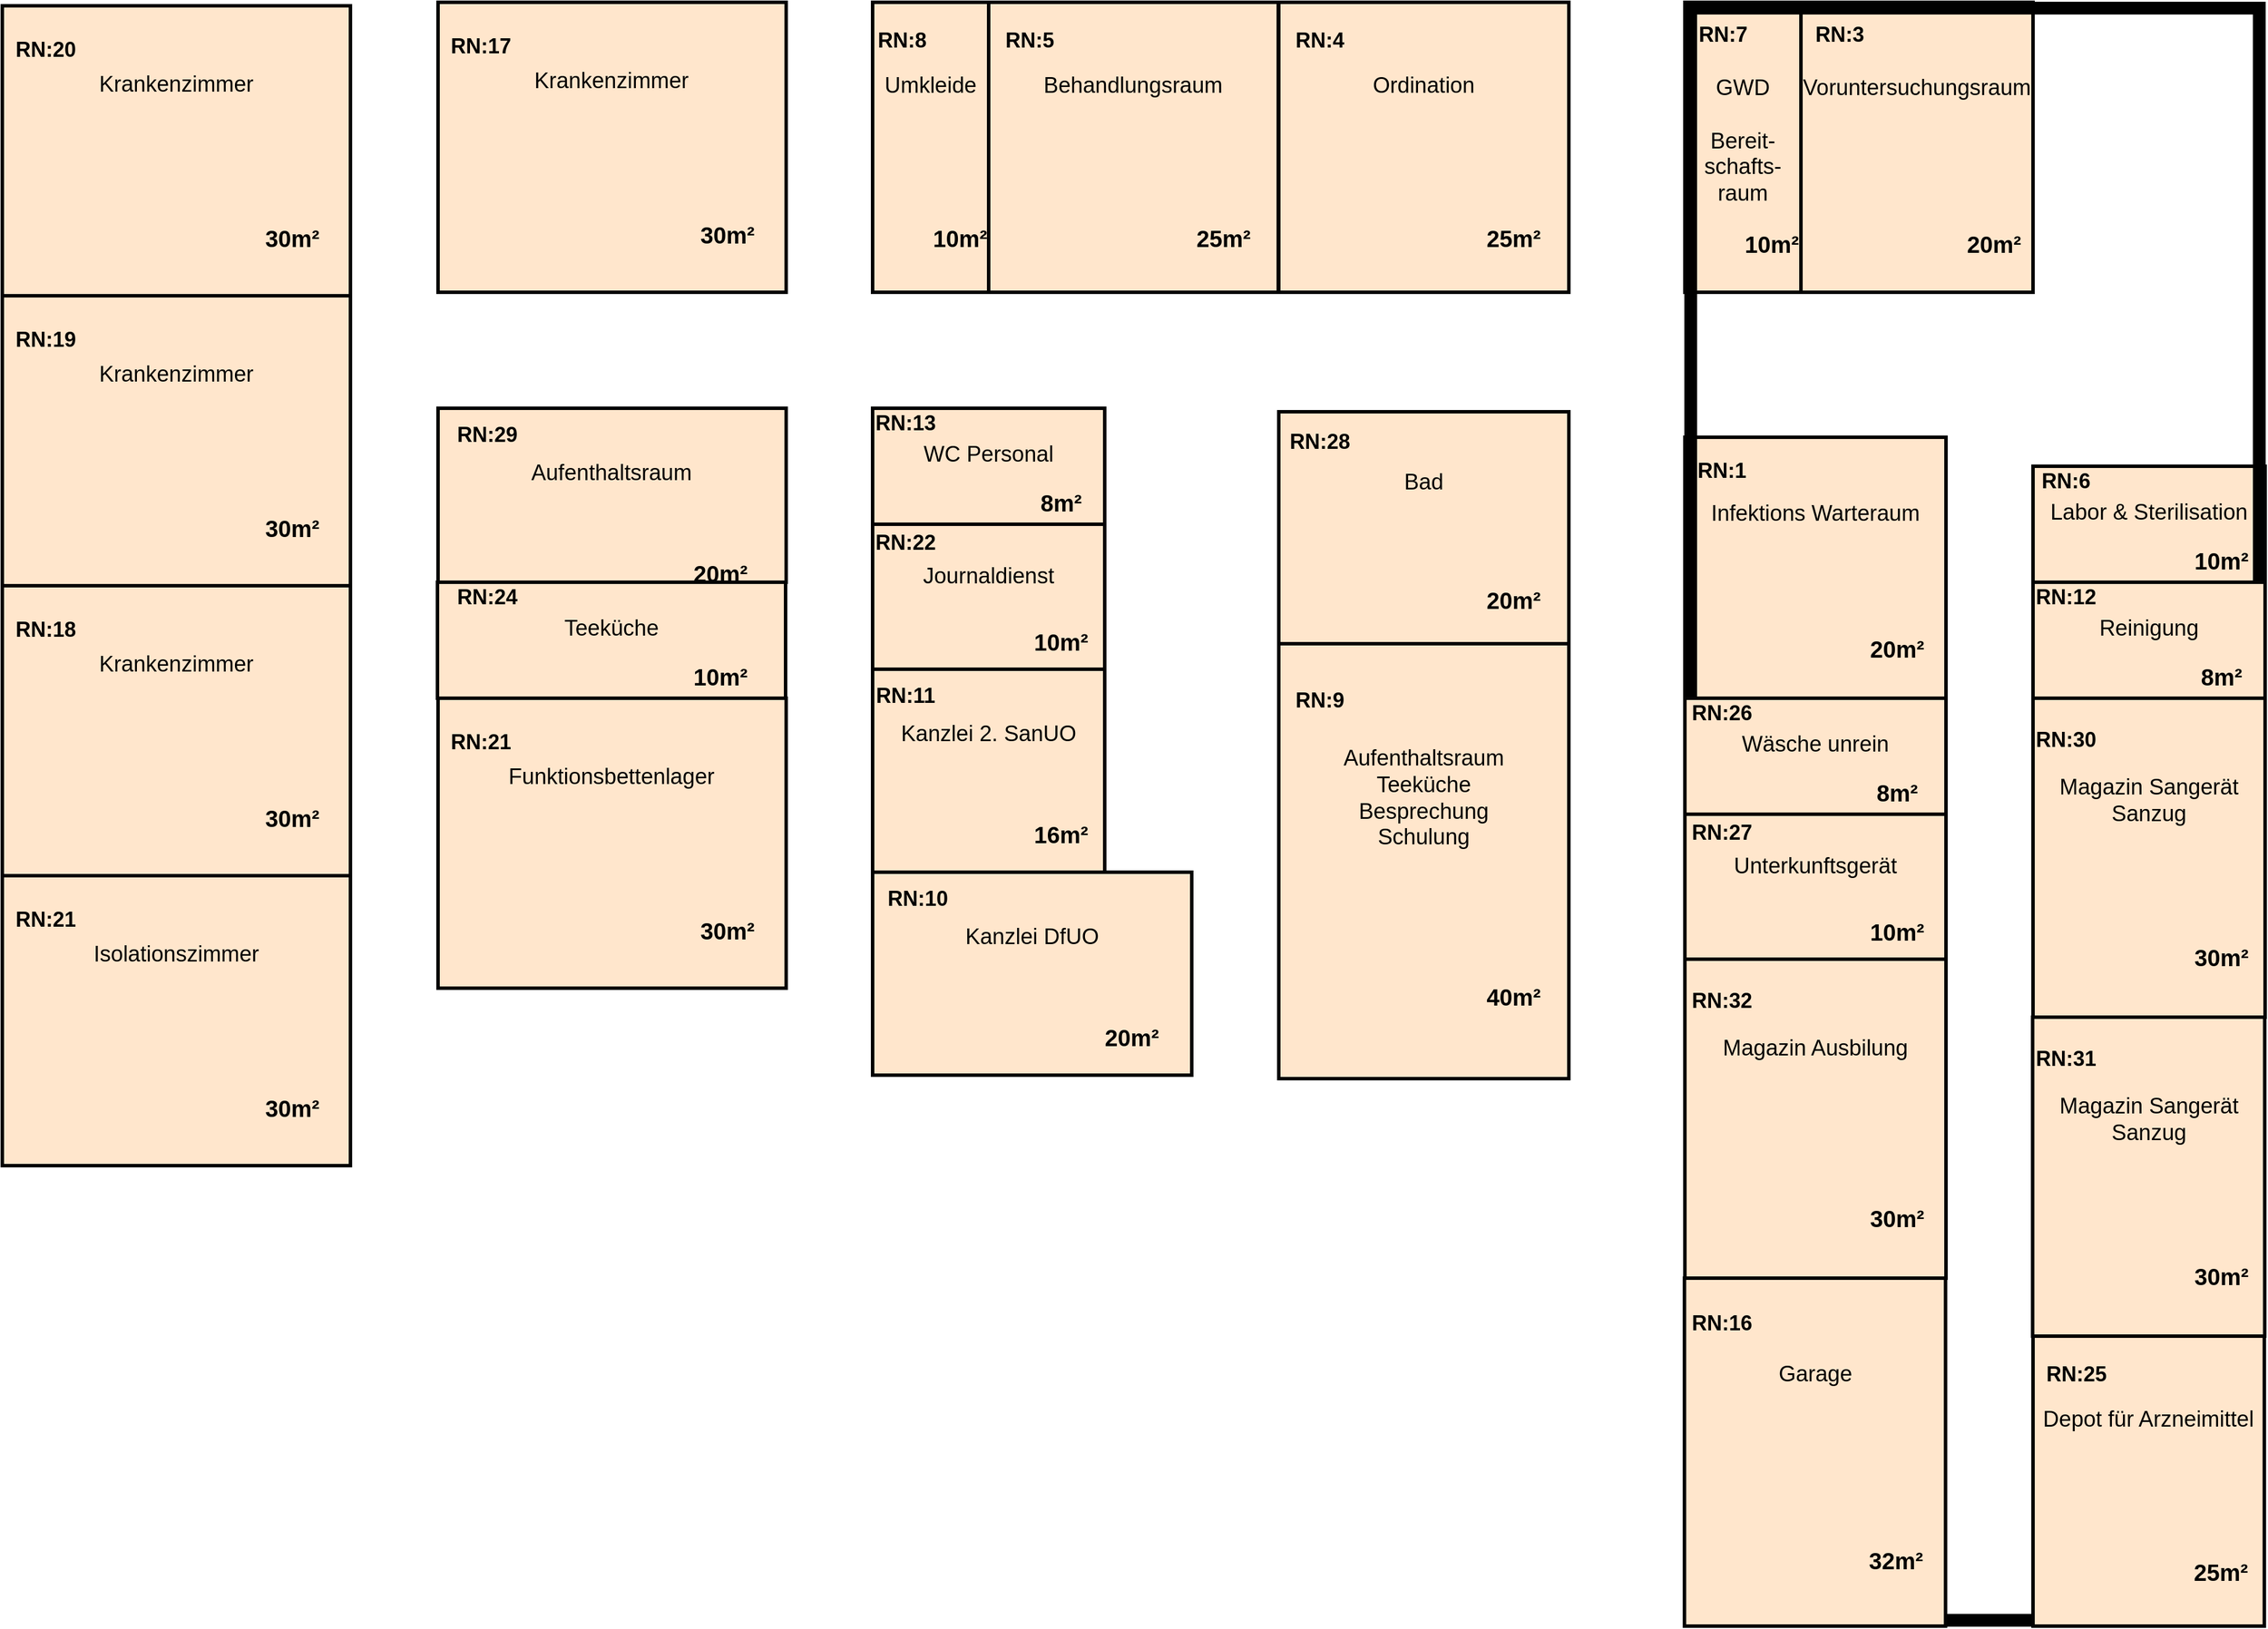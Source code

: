 <mxfile version="20.5.3" type="github">
  <diagram name="Page-1" id="38b20595-45e3-9b7f-d5ca-b57f44c5b66d">
    <mxGraphModel dx="5834" dy="2564" grid="1" gridSize="25" guides="1" tooltips="1" connect="1" arrows="1" fold="1" page="1" pageScale="1" pageWidth="1654" pageHeight="1169" math="0" shadow="0">
      <root>
        <mxCell id="0" />
        <mxCell id="1" parent="0" />
        <mxCell id="u3zWE18VJpoSn7ixeQs8-63" value="" style="group" parent="1" vertex="1" connectable="0">
          <mxGeometry x="-500" y="-100" width="200" height="250" as="geometry" />
        </mxCell>
        <mxCell id="u3zWE18VJpoSn7ixeQs8-50" value="" style="rounded=0;whiteSpace=wrap;html=1;fillStyle=auto;strokeWidth=3;fillColor=#ffe6cc;strokeColor=#030303;container=0;" parent="u3zWE18VJpoSn7ixeQs8-63" vertex="1">
          <mxGeometry width="200" height="250" as="geometry" />
        </mxCell>
        <mxCell id="u3zWE18VJpoSn7ixeQs8-51" value="&lt;div style=&quot;font-size: 19px;&quot;&gt;Voruntersuchungsraum&lt;/div&gt;&lt;div style=&quot;font-size: 19px;&quot;&gt;&lt;br&gt;&lt;/div&gt;" style="text;html=1;strokeColor=none;fillColor=none;align=center;verticalAlign=top;whiteSpace=wrap;rounded=0;fillStyle=auto;strokeWidth=3;fontSize=19;container=0;" parent="u3zWE18VJpoSn7ixeQs8-63" vertex="1">
          <mxGeometry y="55.556" width="200" height="138.889" as="geometry" />
        </mxCell>
        <mxCell id="u3zWE18VJpoSn7ixeQs8-52" value="RN:3" style="text;html=1;strokeColor=none;fillColor=none;align=center;verticalAlign=middle;whiteSpace=wrap;rounded=0;fillStyle=auto;strokeWidth=3;fontSize=18;fontStyle=1;container=0;" parent="u3zWE18VJpoSn7ixeQs8-63" vertex="1">
          <mxGeometry width="66.667" height="55.556" as="geometry" />
        </mxCell>
        <mxCell id="u3zWE18VJpoSn7ixeQs8-54" value="20m²" style="text;html=1;strokeColor=none;fillColor=none;align=center;verticalAlign=middle;whiteSpace=wrap;rounded=0;fillStyle=auto;strokeWidth=3;fontSize=20;fontStyle=1;container=0;" parent="u3zWE18VJpoSn7ixeQs8-63" vertex="1">
          <mxGeometry x="133.333" y="166.667" width="66.667" height="83.333" as="geometry" />
        </mxCell>
        <mxCell id="m7lqvvpAXxHi6y3gCFo6-1" value="" style="group" parent="1" vertex="1" connectable="0">
          <mxGeometry x="-600" y="-100" width="100" height="250" as="geometry" />
        </mxCell>
        <mxCell id="m7lqvvpAXxHi6y3gCFo6-2" value="" style="rounded=0;whiteSpace=wrap;html=1;fillStyle=auto;strokeWidth=3;fillColor=#ffe6cc;strokeColor=#030303;container=0;" parent="m7lqvvpAXxHi6y3gCFo6-1" vertex="1">
          <mxGeometry width="100" height="250" as="geometry" />
        </mxCell>
        <mxCell id="m7lqvvpAXxHi6y3gCFo6-3" value="&lt;div&gt;GWD&lt;/div&gt;&lt;div&gt;&lt;br&gt;&lt;/div&gt;&lt;div&gt;Bereit-&lt;/div&gt;&lt;div&gt;schafts-&lt;/div&gt;&lt;div&gt;raum&lt;br&gt;&lt;/div&gt;" style="text;html=1;strokeColor=none;fillColor=none;align=center;verticalAlign=top;whiteSpace=wrap;rounded=0;fillStyle=auto;strokeWidth=3;fontSize=19;container=0;" parent="m7lqvvpAXxHi6y3gCFo6-1" vertex="1">
          <mxGeometry y="55.556" width="100" height="138.889" as="geometry" />
        </mxCell>
        <mxCell id="m7lqvvpAXxHi6y3gCFo6-4" value="RN:7" style="text;html=1;strokeColor=none;fillColor=none;align=center;verticalAlign=middle;whiteSpace=wrap;rounded=0;fillStyle=auto;strokeWidth=3;fontSize=18;fontStyle=1;container=0;" parent="m7lqvvpAXxHi6y3gCFo6-1" vertex="1">
          <mxGeometry x="8" width="50" height="55.556" as="geometry" />
        </mxCell>
        <mxCell id="m7lqvvpAXxHi6y3gCFo6-5" value="10m²" style="text;html=1;strokeColor=none;fillColor=none;align=center;verticalAlign=middle;whiteSpace=wrap;rounded=0;fillStyle=auto;strokeWidth=3;fontSize=20;fontStyle=1;container=0;" parent="m7lqvvpAXxHi6y3gCFo6-1" vertex="1">
          <mxGeometry x="50" y="166.667" width="50" height="83.333" as="geometry" />
        </mxCell>
        <mxCell id="m7lqvvpAXxHi6y3gCFo6-6" value="" style="group" parent="1" vertex="1" connectable="0">
          <mxGeometry x="-600" y="275" width="225" height="225" as="geometry" />
        </mxCell>
        <mxCell id="m7lqvvpAXxHi6y3gCFo6-7" value="" style="rounded=0;whiteSpace=wrap;html=1;fillStyle=auto;strokeWidth=3;fillColor=#ffe6cc;strokeColor=#030303;container=0;" parent="m7lqvvpAXxHi6y3gCFo6-6" vertex="1">
          <mxGeometry width="225" height="225" as="geometry" />
        </mxCell>
        <mxCell id="m7lqvvpAXxHi6y3gCFo6-8" value="Infektions Warteraum" style="text;html=1;strokeColor=none;fillColor=none;align=center;verticalAlign=top;whiteSpace=wrap;rounded=0;fillStyle=auto;strokeWidth=3;fontSize=19;container=0;" parent="m7lqvvpAXxHi6y3gCFo6-6" vertex="1">
          <mxGeometry y="48.443" width="224.63" height="123.75" as="geometry" />
        </mxCell>
        <mxCell id="m7lqvvpAXxHi6y3gCFo6-9" value="RN:1" style="text;html=1;strokeColor=none;fillColor=none;align=center;verticalAlign=middle;whiteSpace=wrap;rounded=0;fillStyle=auto;strokeWidth=3;fontSize=18;fontStyle=1;container=0;" parent="m7lqvvpAXxHi6y3gCFo6-6" vertex="1">
          <mxGeometry width="64.125" height="58.5" as="geometry" />
        </mxCell>
        <mxCell id="m7lqvvpAXxHi6y3gCFo6-10" value="20m²" style="text;html=1;strokeColor=none;fillColor=none;align=center;verticalAlign=middle;whiteSpace=wrap;rounded=0;fillStyle=auto;strokeWidth=3;fontSize=20;fontStyle=1;container=0;" parent="m7lqvvpAXxHi6y3gCFo6-6" vertex="1">
          <mxGeometry x="140.625" y="139.5" width="84.004" height="85.5" as="geometry" />
        </mxCell>
        <mxCell id="m7lqvvpAXxHi6y3gCFo6-11" value="" style="group" parent="1" vertex="1" connectable="0">
          <mxGeometry x="-300" y="300" width="200" height="100" as="geometry" />
        </mxCell>
        <mxCell id="m7lqvvpAXxHi6y3gCFo6-12" value="" style="rounded=0;whiteSpace=wrap;html=1;fillStyle=auto;strokeWidth=3;fillColor=#ffe6cc;strokeColor=#030303;container=0;" parent="m7lqvvpAXxHi6y3gCFo6-11" vertex="1">
          <mxGeometry width="200" height="100" as="geometry" />
        </mxCell>
        <mxCell id="m7lqvvpAXxHi6y3gCFo6-13" value="Labor &amp;amp; Sterilisation" style="text;html=1;strokeColor=none;fillColor=none;align=center;verticalAlign=top;whiteSpace=wrap;rounded=0;fillStyle=auto;strokeWidth=3;fontSize=19;container=0;" parent="m7lqvvpAXxHi6y3gCFo6-11" vertex="1">
          <mxGeometry y="21.53" width="199.671" height="55" as="geometry" />
        </mxCell>
        <mxCell id="m7lqvvpAXxHi6y3gCFo6-14" value="RN:6" style="text;html=1;strokeColor=none;fillColor=none;align=center;verticalAlign=middle;whiteSpace=wrap;rounded=0;fillStyle=auto;strokeWidth=3;fontSize=18;fontStyle=1;container=0;" parent="m7lqvvpAXxHi6y3gCFo6-11" vertex="1">
          <mxGeometry width="57.0" height="26" as="geometry" />
        </mxCell>
        <mxCell id="m7lqvvpAXxHi6y3gCFo6-15" value="10m²" style="text;html=1;strokeColor=none;fillColor=none;align=center;verticalAlign=middle;whiteSpace=wrap;rounded=0;fillStyle=auto;strokeWidth=3;fontSize=20;fontStyle=1;container=0;" parent="m7lqvvpAXxHi6y3gCFo6-11" vertex="1">
          <mxGeometry x="125" y="62" width="74.67" height="38" as="geometry" />
        </mxCell>
        <mxCell id="m7lqvvpAXxHi6y3gCFo6-16" value="" style="group" parent="1" vertex="1" connectable="0">
          <mxGeometry x="-1200" y="-100" width="249.59" height="250" as="geometry" />
        </mxCell>
        <mxCell id="m7lqvvpAXxHi6y3gCFo6-17" value="" style="rounded=0;whiteSpace=wrap;html=1;fillStyle=auto;strokeWidth=3;fillColor=#ffe6cc;strokeColor=#030303;container=0;" parent="m7lqvvpAXxHi6y3gCFo6-16" vertex="1">
          <mxGeometry width="249.59" height="250" as="geometry" />
        </mxCell>
        <mxCell id="m7lqvvpAXxHi6y3gCFo6-18" value="&lt;div style=&quot;font-size: 19px;&quot;&gt;Behandlungsraum&lt;/div&gt;&lt;div style=&quot;font-size: 19px;&quot;&gt;&lt;br&gt;&lt;/div&gt;" style="text;html=1;strokeColor=none;fillColor=none;align=center;verticalAlign=top;whiteSpace=wrap;rounded=0;fillStyle=auto;strokeWidth=3;fontSize=19;container=0;" parent="m7lqvvpAXxHi6y3gCFo6-16" vertex="1">
          <mxGeometry y="53.825" width="249.179" height="137.5" as="geometry" />
        </mxCell>
        <mxCell id="m7lqvvpAXxHi6y3gCFo6-19" value="&lt;div&gt;RN:5&lt;/div&gt;" style="text;html=1;strokeColor=none;fillColor=none;align=center;verticalAlign=middle;whiteSpace=wrap;rounded=0;fillStyle=auto;strokeWidth=3;fontSize=18;fontStyle=1;container=0;" parent="m7lqvvpAXxHi6y3gCFo6-16" vertex="1">
          <mxGeometry width="71.133" height="65" as="geometry" />
        </mxCell>
        <mxCell id="m7lqvvpAXxHi6y3gCFo6-20" value="25m²" style="text;html=1;strokeColor=none;fillColor=none;align=center;verticalAlign=middle;whiteSpace=wrap;rounded=0;fillStyle=auto;strokeWidth=3;fontSize=20;fontStyle=1;container=0;" parent="m7lqvvpAXxHi6y3gCFo6-16" vertex="1">
          <mxGeometry x="155.994" y="155" width="93.184" height="95.0" as="geometry" />
        </mxCell>
        <mxCell id="m7lqvvpAXxHi6y3gCFo6-21" value="" style="verticalLabelPosition=bottom;html=1;verticalAlign=top;align=center;shape=mxgraph.floorplan.room;fillColor=strokeColor;" parent="1" vertex="1">
          <mxGeometry x="-600" y="-100" width="500" height="1400" as="geometry" />
        </mxCell>
        <mxCell id="m7lqvvpAXxHi6y3gCFo6-23" value="" style="group" parent="1" vertex="1" connectable="0">
          <mxGeometry x="-950" y="453" width="250" height="375" as="geometry" />
        </mxCell>
        <mxCell id="m7lqvvpAXxHi6y3gCFo6-24" value="" style="rounded=0;whiteSpace=wrap;html=1;fillStyle=auto;strokeWidth=3;fillColor=#ffe6cc;strokeColor=#030303;container=0;" parent="m7lqvvpAXxHi6y3gCFo6-23" vertex="1">
          <mxGeometry width="250" height="375.0" as="geometry" />
        </mxCell>
        <mxCell id="m7lqvvpAXxHi6y3gCFo6-25" value="&lt;div&gt;Aufenthaltsraum&lt;/div&gt;&lt;div&gt;Teeküche&lt;/div&gt;&lt;div&gt;Besprechung&lt;/div&gt;&lt;div&gt;Schulung&lt;br&gt;&lt;/div&gt;" style="text;html=1;strokeColor=none;fillColor=none;align=center;verticalAlign=top;whiteSpace=wrap;rounded=0;fillStyle=auto;strokeWidth=3;fontSize=19;container=0;" parent="m7lqvvpAXxHi6y3gCFo6-23" vertex="1">
          <mxGeometry y="80.738" width="249.588" height="206.25" as="geometry" />
        </mxCell>
        <mxCell id="m7lqvvpAXxHi6y3gCFo6-26" value="RN:9" style="text;html=1;strokeColor=none;fillColor=none;align=center;verticalAlign=middle;whiteSpace=wrap;rounded=0;fillStyle=auto;strokeWidth=3;fontSize=18;fontStyle=1;container=0;" parent="m7lqvvpAXxHi6y3gCFo6-23" vertex="1">
          <mxGeometry width="71.25" height="97.5" as="geometry" />
        </mxCell>
        <mxCell id="m7lqvvpAXxHi6y3gCFo6-27" value="40m²" style="text;html=1;strokeColor=none;fillColor=none;align=center;verticalAlign=middle;whiteSpace=wrap;rounded=0;fillStyle=auto;strokeWidth=3;fontSize=20;fontStyle=1;container=0;" parent="m7lqvvpAXxHi6y3gCFo6-23" vertex="1">
          <mxGeometry x="156.25" y="232.5" width="93.337" height="142.5" as="geometry" />
        </mxCell>
        <mxCell id="m7lqvvpAXxHi6y3gCFo6-28" value="" style="group" parent="1" vertex="1" connectable="0">
          <mxGeometry x="-950" y="-100" width="250" height="250" as="geometry" />
        </mxCell>
        <mxCell id="m7lqvvpAXxHi6y3gCFo6-29" value="" style="rounded=0;whiteSpace=wrap;html=1;fillStyle=auto;strokeWidth=3;fillColor=#ffe6cc;strokeColor=#030303;container=0;" parent="m7lqvvpAXxHi6y3gCFo6-28" vertex="1">
          <mxGeometry width="250" height="250" as="geometry" />
        </mxCell>
        <mxCell id="m7lqvvpAXxHi6y3gCFo6-30" value="Ordination" style="text;html=1;strokeColor=none;fillColor=none;align=center;verticalAlign=top;whiteSpace=wrap;rounded=0;fillStyle=auto;strokeWidth=3;fontSize=19;container=0;" parent="m7lqvvpAXxHi6y3gCFo6-28" vertex="1">
          <mxGeometry y="53.825" width="249.588" height="137.5" as="geometry" />
        </mxCell>
        <mxCell id="m7lqvvpAXxHi6y3gCFo6-31" value="&lt;div&gt;RN:4&lt;/div&gt;" style="text;html=1;strokeColor=none;fillColor=none;align=center;verticalAlign=middle;whiteSpace=wrap;rounded=0;fillStyle=auto;strokeWidth=3;fontSize=18;fontStyle=1;container=0;" parent="m7lqvvpAXxHi6y3gCFo6-28" vertex="1">
          <mxGeometry width="71.25" height="65.0" as="geometry" />
        </mxCell>
        <mxCell id="m7lqvvpAXxHi6y3gCFo6-32" value="25m²" style="text;html=1;strokeColor=none;fillColor=none;align=center;verticalAlign=middle;whiteSpace=wrap;rounded=0;fillStyle=auto;strokeWidth=3;fontSize=20;fontStyle=1;container=0;" parent="m7lqvvpAXxHi6y3gCFo6-28" vertex="1">
          <mxGeometry x="156.25" y="155.0" width="93.337" height="95.0" as="geometry" />
        </mxCell>
        <mxCell id="m7lqvvpAXxHi6y3gCFo6-34" value="" style="group" parent="1" vertex="1" connectable="0">
          <mxGeometry x="-950" y="253" width="250" height="200" as="geometry" />
        </mxCell>
        <mxCell id="m7lqvvpAXxHi6y3gCFo6-35" value="" style="rounded=0;whiteSpace=wrap;html=1;fillStyle=auto;strokeWidth=3;fillColor=#ffe6cc;strokeColor=#030303;container=0;" parent="m7lqvvpAXxHi6y3gCFo6-34" vertex="1">
          <mxGeometry width="250" height="200" as="geometry" />
        </mxCell>
        <mxCell id="m7lqvvpAXxHi6y3gCFo6-36" value="Bad" style="text;html=1;strokeColor=none;fillColor=none;align=center;verticalAlign=top;whiteSpace=wrap;rounded=0;fillStyle=auto;strokeWidth=3;fontSize=19;container=0;" parent="m7lqvvpAXxHi6y3gCFo6-34" vertex="1">
          <mxGeometry y="43.06" width="249.588" height="110" as="geometry" />
        </mxCell>
        <mxCell id="m7lqvvpAXxHi6y3gCFo6-37" value="RN:28" style="text;html=1;strokeColor=none;fillColor=none;align=center;verticalAlign=middle;whiteSpace=wrap;rounded=0;fillStyle=auto;strokeWidth=3;fontSize=18;fontStyle=1;container=0;" parent="m7lqvvpAXxHi6y3gCFo6-34" vertex="1">
          <mxGeometry width="71.25" height="52" as="geometry" />
        </mxCell>
        <mxCell id="m7lqvvpAXxHi6y3gCFo6-38" value="20m²" style="text;html=1;strokeColor=none;fillColor=none;align=center;verticalAlign=middle;whiteSpace=wrap;rounded=0;fillStyle=auto;strokeWidth=3;fontSize=20;fontStyle=1;container=0;" parent="m7lqvvpAXxHi6y3gCFo6-34" vertex="1">
          <mxGeometry x="156.25" y="124" width="93.338" height="76" as="geometry" />
        </mxCell>
        <mxCell id="m7lqvvpAXxHi6y3gCFo6-39" value="" style="group" parent="1" vertex="1" connectable="0">
          <mxGeometry x="-1300" y="250" width="200" height="100" as="geometry" />
        </mxCell>
        <mxCell id="m7lqvvpAXxHi6y3gCFo6-40" value="" style="rounded=0;whiteSpace=wrap;html=1;fillStyle=auto;strokeWidth=3;fillColor=#ffe6cc;strokeColor=#030303;container=0;" parent="m7lqvvpAXxHi6y3gCFo6-39" vertex="1">
          <mxGeometry width="200" height="100" as="geometry" />
        </mxCell>
        <mxCell id="m7lqvvpAXxHi6y3gCFo6-41" value="WC Personal" style="text;html=1;strokeColor=none;fillColor=none;align=center;verticalAlign=top;whiteSpace=wrap;rounded=0;fillStyle=auto;strokeWidth=3;fontSize=19;container=0;" parent="m7lqvvpAXxHi6y3gCFo6-39" vertex="1">
          <mxGeometry y="21.53" width="199.671" height="55" as="geometry" />
        </mxCell>
        <mxCell id="m7lqvvpAXxHi6y3gCFo6-42" value="RN:13" style="text;html=1;strokeColor=none;fillColor=none;align=center;verticalAlign=middle;whiteSpace=wrap;rounded=0;fillStyle=auto;strokeWidth=3;fontSize=18;fontStyle=1;container=0;" parent="m7lqvvpAXxHi6y3gCFo6-39" vertex="1">
          <mxGeometry width="57" height="26" as="geometry" />
        </mxCell>
        <mxCell id="m7lqvvpAXxHi6y3gCFo6-43" value="8m²" style="text;html=1;strokeColor=none;fillColor=none;align=center;verticalAlign=middle;whiteSpace=wrap;rounded=0;fillStyle=auto;strokeWidth=3;fontSize=20;fontStyle=1;container=0;" parent="m7lqvvpAXxHi6y3gCFo6-39" vertex="1">
          <mxGeometry x="125" y="62" width="74.67" height="38" as="geometry" />
        </mxCell>
        <mxCell id="m7lqvvpAXxHi6y3gCFo6-45" value="" style="group" parent="1" vertex="1" connectable="0">
          <mxGeometry x="-1300" y="-100" width="100" height="250" as="geometry" />
        </mxCell>
        <mxCell id="m7lqvvpAXxHi6y3gCFo6-46" value="" style="rounded=0;whiteSpace=wrap;html=1;fillStyle=auto;strokeWidth=3;fillColor=#ffe6cc;strokeColor=#030303;container=0;" parent="m7lqvvpAXxHi6y3gCFo6-45" vertex="1">
          <mxGeometry width="100" height="250.0" as="geometry" />
        </mxCell>
        <mxCell id="m7lqvvpAXxHi6y3gCFo6-47" value="Umkleide" style="text;html=1;strokeColor=none;fillColor=none;align=center;verticalAlign=top;whiteSpace=wrap;rounded=0;fillStyle=auto;strokeWidth=3;fontSize=19;container=0;" parent="m7lqvvpAXxHi6y3gCFo6-45" vertex="1">
          <mxGeometry y="53.825" width="99.835" height="137.5" as="geometry" />
        </mxCell>
        <mxCell id="m7lqvvpAXxHi6y3gCFo6-48" value="RN:8" style="text;html=1;strokeColor=none;fillColor=none;align=center;verticalAlign=middle;whiteSpace=wrap;rounded=0;fillStyle=auto;strokeWidth=3;fontSize=18;fontStyle=1;container=0;" parent="m7lqvvpAXxHi6y3gCFo6-45" vertex="1">
          <mxGeometry x="11" width="28.5" height="65.0" as="geometry" />
        </mxCell>
        <mxCell id="m7lqvvpAXxHi6y3gCFo6-49" value="&lt;div&gt;10m²&lt;/div&gt;" style="text;html=1;strokeColor=none;fillColor=none;align=center;verticalAlign=middle;whiteSpace=wrap;rounded=0;fillStyle=auto;strokeWidth=3;fontSize=20;fontStyle=1;container=0;" parent="m7lqvvpAXxHi6y3gCFo6-45" vertex="1">
          <mxGeometry x="56.5" y="155.0" width="37.335" height="95.0" as="geometry" />
        </mxCell>
        <mxCell id="m7lqvvpAXxHi6y3gCFo6-50" value="" style="group" parent="1" vertex="1" connectable="0">
          <mxGeometry x="-1300" y="475" width="200" height="175" as="geometry" />
        </mxCell>
        <mxCell id="m7lqvvpAXxHi6y3gCFo6-51" value="" style="rounded=0;whiteSpace=wrap;html=1;fillStyle=auto;strokeWidth=3;fillColor=#ffe6cc;strokeColor=#030303;container=0;" parent="m7lqvvpAXxHi6y3gCFo6-50" vertex="1">
          <mxGeometry width="200" height="175" as="geometry" />
        </mxCell>
        <mxCell id="m7lqvvpAXxHi6y3gCFo6-52" value="Kanzlei 2. SanUO" style="text;html=1;strokeColor=none;fillColor=none;align=center;verticalAlign=top;whiteSpace=wrap;rounded=0;fillStyle=auto;strokeWidth=3;fontSize=19;container=0;" parent="m7lqvvpAXxHi6y3gCFo6-50" vertex="1">
          <mxGeometry y="37.678" width="199.671" height="96.25" as="geometry" />
        </mxCell>
        <mxCell id="m7lqvvpAXxHi6y3gCFo6-53" value="RN:11" style="text;html=1;strokeColor=none;fillColor=none;align=center;verticalAlign=middle;whiteSpace=wrap;rounded=0;fillStyle=auto;strokeWidth=3;fontSize=18;fontStyle=1;container=0;" parent="m7lqvvpAXxHi6y3gCFo6-50" vertex="1">
          <mxGeometry width="57" height="45.5" as="geometry" />
        </mxCell>
        <mxCell id="m7lqvvpAXxHi6y3gCFo6-54" value="16m²" style="text;html=1;strokeColor=none;fillColor=none;align=center;verticalAlign=middle;whiteSpace=wrap;rounded=0;fillStyle=auto;strokeWidth=3;fontSize=20;fontStyle=1;container=0;" parent="m7lqvvpAXxHi6y3gCFo6-50" vertex="1">
          <mxGeometry x="125" y="108.5" width="74.67" height="66.5" as="geometry" />
        </mxCell>
        <mxCell id="m7lqvvpAXxHi6y3gCFo6-55" value="" style="group" parent="1" vertex="1" connectable="0">
          <mxGeometry x="-1300" y="650" width="275" height="175" as="geometry" />
        </mxCell>
        <mxCell id="m7lqvvpAXxHi6y3gCFo6-56" value="" style="rounded=0;whiteSpace=wrap;html=1;fillStyle=auto;strokeWidth=3;fillColor=#ffe6cc;strokeColor=#030303;container=0;" parent="m7lqvvpAXxHi6y3gCFo6-55" vertex="1">
          <mxGeometry width="275" height="175" as="geometry" />
        </mxCell>
        <mxCell id="m7lqvvpAXxHi6y3gCFo6-57" value="Kanzlei DfUO" style="text;html=1;strokeColor=none;fillColor=none;align=center;verticalAlign=top;whiteSpace=wrap;rounded=0;fillStyle=auto;strokeWidth=3;fontSize=19;container=0;" parent="m7lqvvpAXxHi6y3gCFo6-55" vertex="1">
          <mxGeometry y="37.678" width="274.547" height="96.25" as="geometry" />
        </mxCell>
        <mxCell id="m7lqvvpAXxHi6y3gCFo6-58" value="RN:10" style="text;html=1;strokeColor=none;fillColor=none;align=center;verticalAlign=middle;whiteSpace=wrap;rounded=0;fillStyle=auto;strokeWidth=3;fontSize=18;fontStyle=1;container=0;" parent="m7lqvvpAXxHi6y3gCFo6-55" vertex="1">
          <mxGeometry width="78.375" height="45.5" as="geometry" />
        </mxCell>
        <mxCell id="m7lqvvpAXxHi6y3gCFo6-59" value="20m²" style="text;html=1;strokeColor=none;fillColor=none;align=center;verticalAlign=middle;whiteSpace=wrap;rounded=0;fillStyle=auto;strokeWidth=3;fontSize=20;fontStyle=1;container=0;" parent="m7lqvvpAXxHi6y3gCFo6-55" vertex="1">
          <mxGeometry x="171.875" y="108.5" width="102.671" height="66.5" as="geometry" />
        </mxCell>
        <mxCell id="m7lqvvpAXxHi6y3gCFo6-60" value="" style="group" parent="1" vertex="1" connectable="0">
          <mxGeometry x="-1300" y="350" width="200" height="125" as="geometry" />
        </mxCell>
        <mxCell id="m7lqvvpAXxHi6y3gCFo6-61" value="" style="rounded=0;whiteSpace=wrap;html=1;fillStyle=auto;strokeWidth=3;fillColor=#ffe6cc;strokeColor=#030303;container=0;" parent="m7lqvvpAXxHi6y3gCFo6-60" vertex="1">
          <mxGeometry width="200" height="125" as="geometry" />
        </mxCell>
        <mxCell id="m7lqvvpAXxHi6y3gCFo6-62" value="Journaldienst" style="text;html=1;strokeColor=none;fillColor=none;align=center;verticalAlign=top;whiteSpace=wrap;rounded=0;fillStyle=auto;strokeWidth=3;fontSize=19;container=0;" parent="m7lqvvpAXxHi6y3gCFo6-60" vertex="1">
          <mxGeometry y="26.913" width="199.671" height="68.75" as="geometry" />
        </mxCell>
        <mxCell id="m7lqvvpAXxHi6y3gCFo6-63" value="RN:22" style="text;html=1;strokeColor=none;fillColor=none;align=center;verticalAlign=middle;whiteSpace=wrap;rounded=0;fillStyle=auto;strokeWidth=3;fontSize=18;fontStyle=1;container=0;" parent="m7lqvvpAXxHi6y3gCFo6-60" vertex="1">
          <mxGeometry width="57" height="32.5" as="geometry" />
        </mxCell>
        <mxCell id="m7lqvvpAXxHi6y3gCFo6-64" value="10m²" style="text;html=1;strokeColor=none;fillColor=none;align=center;verticalAlign=middle;whiteSpace=wrap;rounded=0;fillStyle=auto;strokeWidth=3;fontSize=20;fontStyle=1;container=0;" parent="m7lqvvpAXxHi6y3gCFo6-60" vertex="1">
          <mxGeometry x="125" y="77.5" width="74.67" height="47.5" as="geometry" />
        </mxCell>
        <mxCell id="kLAfsLhZ7NUl52Y6dNVA-1" value="" style="group" parent="1" vertex="1" connectable="0">
          <mxGeometry x="-1674.51" y="-100" width="300" height="250" as="geometry" />
        </mxCell>
        <mxCell id="kLAfsLhZ7NUl52Y6dNVA-2" value="" style="rounded=0;whiteSpace=wrap;html=1;fillStyle=auto;strokeWidth=3;fillColor=#ffe6cc;strokeColor=#030303;container=0;" parent="kLAfsLhZ7NUl52Y6dNVA-1" vertex="1">
          <mxGeometry width="300" height="250" as="geometry" />
        </mxCell>
        <mxCell id="kLAfsLhZ7NUl52Y6dNVA-3" value="Krankenzimmer" style="text;html=1;strokeColor=none;fillColor=none;align=center;verticalAlign=top;whiteSpace=wrap;rounded=0;fillStyle=auto;strokeWidth=3;fontSize=19;container=0;" parent="kLAfsLhZ7NUl52Y6dNVA-1" vertex="1">
          <mxGeometry y="50" width="300" height="150" as="geometry" />
        </mxCell>
        <mxCell id="kLAfsLhZ7NUl52Y6dNVA-4" value="RN:17" style="text;html=1;strokeColor=none;fillColor=none;align=center;verticalAlign=middle;whiteSpace=wrap;rounded=0;fillStyle=auto;strokeWidth=3;fontSize=18;fontStyle=1;container=0;" parent="kLAfsLhZ7NUl52Y6dNVA-1" vertex="1">
          <mxGeometry width="75" height="75" as="geometry" />
        </mxCell>
        <mxCell id="kLAfsLhZ7NUl52Y6dNVA-5" value="30m²" style="text;html=1;strokeColor=none;fillColor=none;align=center;verticalAlign=middle;whiteSpace=wrap;rounded=0;fillStyle=auto;strokeWidth=3;fontSize=20;fontStyle=1;container=0;" parent="kLAfsLhZ7NUl52Y6dNVA-1" vertex="1">
          <mxGeometry x="200" y="150" width="100" height="100" as="geometry" />
        </mxCell>
        <mxCell id="kLAfsLhZ7NUl52Y6dNVA-6" value="" style="group" parent="1" vertex="1" connectable="0">
          <mxGeometry x="-2050" y="153" width="300" height="250" as="geometry" />
        </mxCell>
        <mxCell id="kLAfsLhZ7NUl52Y6dNVA-7" value="" style="rounded=0;whiteSpace=wrap;html=1;fillStyle=auto;strokeWidth=3;fillColor=#ffe6cc;strokeColor=#030303;container=0;" parent="kLAfsLhZ7NUl52Y6dNVA-6" vertex="1">
          <mxGeometry width="300" height="250" as="geometry" />
        </mxCell>
        <mxCell id="kLAfsLhZ7NUl52Y6dNVA-8" value="Krankenzimmer" style="text;html=1;strokeColor=none;fillColor=none;align=center;verticalAlign=top;whiteSpace=wrap;rounded=0;fillStyle=auto;strokeWidth=3;fontSize=19;container=0;" parent="kLAfsLhZ7NUl52Y6dNVA-6" vertex="1">
          <mxGeometry y="50" width="300" height="150" as="geometry" />
        </mxCell>
        <mxCell id="kLAfsLhZ7NUl52Y6dNVA-9" value="RN:19" style="text;html=1;strokeColor=none;fillColor=none;align=center;verticalAlign=middle;whiteSpace=wrap;rounded=0;fillStyle=auto;strokeWidth=3;fontSize=18;fontStyle=1;container=0;" parent="kLAfsLhZ7NUl52Y6dNVA-6" vertex="1">
          <mxGeometry width="75" height="75" as="geometry" />
        </mxCell>
        <mxCell id="kLAfsLhZ7NUl52Y6dNVA-10" value="30m²" style="text;html=1;strokeColor=none;fillColor=none;align=center;verticalAlign=middle;whiteSpace=wrap;rounded=0;fillStyle=auto;strokeWidth=3;fontSize=20;fontStyle=1;container=0;" parent="kLAfsLhZ7NUl52Y6dNVA-6" vertex="1">
          <mxGeometry x="200" y="150" width="100" height="100" as="geometry" />
        </mxCell>
        <mxCell id="kLAfsLhZ7NUl52Y6dNVA-11" value="" style="group" parent="1" vertex="1" connectable="0">
          <mxGeometry x="-2050" y="-97" width="300" height="250" as="geometry" />
        </mxCell>
        <mxCell id="kLAfsLhZ7NUl52Y6dNVA-12" value="" style="rounded=0;whiteSpace=wrap;html=1;fillStyle=auto;strokeWidth=3;fillColor=#ffe6cc;strokeColor=#030303;container=0;" parent="kLAfsLhZ7NUl52Y6dNVA-11" vertex="1">
          <mxGeometry width="300" height="250" as="geometry" />
        </mxCell>
        <mxCell id="kLAfsLhZ7NUl52Y6dNVA-13" value="Krankenzimmer" style="text;html=1;strokeColor=none;fillColor=none;align=center;verticalAlign=top;whiteSpace=wrap;rounded=0;fillStyle=auto;strokeWidth=3;fontSize=19;container=0;" parent="kLAfsLhZ7NUl52Y6dNVA-11" vertex="1">
          <mxGeometry y="50" width="300" height="150" as="geometry" />
        </mxCell>
        <mxCell id="kLAfsLhZ7NUl52Y6dNVA-14" value="RN:20" style="text;html=1;strokeColor=none;fillColor=none;align=center;verticalAlign=middle;whiteSpace=wrap;rounded=0;fillStyle=auto;strokeWidth=3;fontSize=18;fontStyle=1;container=0;" parent="kLAfsLhZ7NUl52Y6dNVA-11" vertex="1">
          <mxGeometry width="75" height="75" as="geometry" />
        </mxCell>
        <mxCell id="kLAfsLhZ7NUl52Y6dNVA-15" value="30m²" style="text;html=1;strokeColor=none;fillColor=none;align=center;verticalAlign=middle;whiteSpace=wrap;rounded=0;fillStyle=auto;strokeWidth=3;fontSize=20;fontStyle=1;container=0;" parent="kLAfsLhZ7NUl52Y6dNVA-11" vertex="1">
          <mxGeometry x="200" y="150" width="100" height="100" as="geometry" />
        </mxCell>
        <mxCell id="kLAfsLhZ7NUl52Y6dNVA-16" value="" style="group" parent="1" vertex="1" connectable="0">
          <mxGeometry x="-1625" y="178" width="450.49" height="600" as="geometry" />
        </mxCell>
        <mxCell id="kLAfsLhZ7NUl52Y6dNVA-17" value="" style="rounded=0;whiteSpace=wrap;html=1;fillStyle=auto;strokeWidth=3;fillColor=#ffe6cc;strokeColor=#030303;container=0;" parent="kLAfsLhZ7NUl52Y6dNVA-16" vertex="1">
          <mxGeometry x="-425" y="225" width="300" height="250" as="geometry" />
        </mxCell>
        <mxCell id="kLAfsLhZ7NUl52Y6dNVA-26" value="" style="group" parent="kLAfsLhZ7NUl52Y6dNVA-16" vertex="1" connectable="0">
          <mxGeometry x="-49.51" y="72" width="300" height="275" as="geometry" />
        </mxCell>
        <mxCell id="kLAfsLhZ7NUl52Y6dNVA-27" value="" style="rounded=0;whiteSpace=wrap;html=1;fillStyle=auto;strokeWidth=3;fillColor=#ffe6cc;strokeColor=#030303;container=0;" parent="kLAfsLhZ7NUl52Y6dNVA-26" vertex="1">
          <mxGeometry width="300" height="150" as="geometry" />
        </mxCell>
        <mxCell id="kLAfsLhZ7NUl52Y6dNVA-28" value="Aufenthaltsraum" style="text;html=1;strokeColor=none;fillColor=none;align=center;verticalAlign=top;whiteSpace=wrap;rounded=0;fillStyle=auto;strokeWidth=3;fontSize=19;container=0;" parent="kLAfsLhZ7NUl52Y6dNVA-26" vertex="1">
          <mxGeometry y="37.678" width="299.506" height="96.25" as="geometry" />
        </mxCell>
        <mxCell id="kLAfsLhZ7NUl52Y6dNVA-29" value="RN:29" style="text;html=1;strokeColor=none;fillColor=none;align=center;verticalAlign=middle;whiteSpace=wrap;rounded=0;fillStyle=auto;strokeWidth=3;fontSize=18;fontStyle=1;container=0;" parent="kLAfsLhZ7NUl52Y6dNVA-26" vertex="1">
          <mxGeometry width="85.5" height="45.5" as="geometry" />
        </mxCell>
        <mxCell id="kLAfsLhZ7NUl52Y6dNVA-30" value="20m²" style="text;html=1;strokeColor=none;fillColor=none;align=center;verticalAlign=middle;whiteSpace=wrap;rounded=0;fillStyle=auto;strokeWidth=3;fontSize=20;fontStyle=1;container=0;" parent="kLAfsLhZ7NUl52Y6dNVA-26" vertex="1">
          <mxGeometry x="187.5" y="108.5" width="112.005" height="66.5" as="geometry" />
        </mxCell>
        <mxCell id="kLAfsLhZ7NUl52Y6dNVA-31" value="" style="group" parent="kLAfsLhZ7NUl52Y6dNVA-26" vertex="1" connectable="0">
          <mxGeometry x="-0.49" y="150" width="300" height="100" as="geometry" />
        </mxCell>
        <mxCell id="kLAfsLhZ7NUl52Y6dNVA-32" value="" style="rounded=0;whiteSpace=wrap;html=1;fillStyle=auto;strokeWidth=3;fillColor=#ffe6cc;strokeColor=#030303;container=0;" parent="kLAfsLhZ7NUl52Y6dNVA-31" vertex="1">
          <mxGeometry width="300" height="100" as="geometry" />
        </mxCell>
        <mxCell id="kLAfsLhZ7NUl52Y6dNVA-33" value="Teeküche" style="text;html=1;strokeColor=none;fillColor=none;align=center;verticalAlign=top;whiteSpace=wrap;rounded=0;fillStyle=auto;strokeWidth=3;fontSize=19;container=0;" parent="kLAfsLhZ7NUl52Y6dNVA-31" vertex="1">
          <mxGeometry y="21.53" width="299.506" height="55" as="geometry" />
        </mxCell>
        <mxCell id="kLAfsLhZ7NUl52Y6dNVA-34" value="RN:24" style="text;html=1;strokeColor=none;fillColor=none;align=center;verticalAlign=middle;whiteSpace=wrap;rounded=0;fillStyle=auto;strokeWidth=3;fontSize=18;fontStyle=1;container=0;" parent="kLAfsLhZ7NUl52Y6dNVA-31" vertex="1">
          <mxGeometry width="85.5" height="26" as="geometry" />
        </mxCell>
        <mxCell id="kLAfsLhZ7NUl52Y6dNVA-35" value="10m²" style="text;html=1;strokeColor=none;fillColor=none;align=center;verticalAlign=middle;whiteSpace=wrap;rounded=0;fillStyle=auto;strokeWidth=3;fontSize=20;fontStyle=1;container=0;" parent="kLAfsLhZ7NUl52Y6dNVA-31" vertex="1">
          <mxGeometry x="187.5" y="62" width="112.005" height="38" as="geometry" />
        </mxCell>
        <mxCell id="Mdi7qmPaL45vFRjn11RK-22" value="" style="group" vertex="1" connectable="0" parent="kLAfsLhZ7NUl52Y6dNVA-16">
          <mxGeometry x="-49.51" y="322" width="300" height="250" as="geometry" />
        </mxCell>
        <mxCell id="Mdi7qmPaL45vFRjn11RK-23" value="" style="rounded=0;whiteSpace=wrap;html=1;fillStyle=auto;strokeWidth=3;fillColor=#ffe6cc;strokeColor=#030303;container=0;" vertex="1" parent="Mdi7qmPaL45vFRjn11RK-22">
          <mxGeometry width="300" height="250" as="geometry" />
        </mxCell>
        <mxCell id="Mdi7qmPaL45vFRjn11RK-24" value="Funktionsbettenlager" style="text;html=1;strokeColor=none;fillColor=none;align=center;verticalAlign=top;whiteSpace=wrap;rounded=0;fillStyle=auto;strokeWidth=3;fontSize=19;container=0;" vertex="1" parent="Mdi7qmPaL45vFRjn11RK-22">
          <mxGeometry y="50" width="300" height="150" as="geometry" />
        </mxCell>
        <mxCell id="Mdi7qmPaL45vFRjn11RK-25" value="RN:21" style="text;html=1;strokeColor=none;fillColor=none;align=center;verticalAlign=middle;whiteSpace=wrap;rounded=0;fillStyle=auto;strokeWidth=3;fontSize=18;fontStyle=1;container=0;" vertex="1" parent="Mdi7qmPaL45vFRjn11RK-22">
          <mxGeometry width="75" height="75" as="geometry" />
        </mxCell>
        <mxCell id="Mdi7qmPaL45vFRjn11RK-26" value="30m²" style="text;html=1;strokeColor=none;fillColor=none;align=center;verticalAlign=middle;whiteSpace=wrap;rounded=0;fillStyle=auto;strokeWidth=3;fontSize=20;fontStyle=1;container=0;" vertex="1" parent="Mdi7qmPaL45vFRjn11RK-22">
          <mxGeometry x="200" y="150" width="100" height="100" as="geometry" />
        </mxCell>
        <mxCell id="kLAfsLhZ7NUl52Y6dNVA-21" value="" style="group" parent="1" vertex="1" connectable="0">
          <mxGeometry x="-2050" y="653" width="300" height="250" as="geometry" />
        </mxCell>
        <mxCell id="kLAfsLhZ7NUl52Y6dNVA-22" value="" style="rounded=0;whiteSpace=wrap;html=1;fillStyle=auto;strokeWidth=3;fillColor=#ffe6cc;strokeColor=#030303;container=0;" parent="kLAfsLhZ7NUl52Y6dNVA-21" vertex="1">
          <mxGeometry width="300" height="250" as="geometry" />
        </mxCell>
        <mxCell id="kLAfsLhZ7NUl52Y6dNVA-23" value="Isolationszimmer" style="text;html=1;strokeColor=none;fillColor=none;align=center;verticalAlign=top;whiteSpace=wrap;rounded=0;fillStyle=auto;strokeWidth=3;fontSize=19;container=0;" parent="kLAfsLhZ7NUl52Y6dNVA-21" vertex="1">
          <mxGeometry y="50" width="300" height="150" as="geometry" />
        </mxCell>
        <mxCell id="kLAfsLhZ7NUl52Y6dNVA-24" value="RN:21" style="text;html=1;strokeColor=none;fillColor=none;align=center;verticalAlign=middle;whiteSpace=wrap;rounded=0;fillStyle=auto;strokeWidth=3;fontSize=18;fontStyle=1;container=0;" parent="kLAfsLhZ7NUl52Y6dNVA-21" vertex="1">
          <mxGeometry width="75" height="75" as="geometry" />
        </mxCell>
        <mxCell id="kLAfsLhZ7NUl52Y6dNVA-25" value="30m²" style="text;html=1;strokeColor=none;fillColor=none;align=center;verticalAlign=middle;whiteSpace=wrap;rounded=0;fillStyle=auto;strokeWidth=3;fontSize=20;fontStyle=1;container=0;" parent="kLAfsLhZ7NUl52Y6dNVA-21" vertex="1">
          <mxGeometry x="200" y="150" width="100" height="100" as="geometry" />
        </mxCell>
        <mxCell id="kLAfsLhZ7NUl52Y6dNVA-18" value="Krankenzimmer" style="text;html=1;strokeColor=none;fillColor=none;align=center;verticalAlign=top;whiteSpace=wrap;rounded=0;fillStyle=auto;strokeWidth=3;fontSize=19;container=0;" parent="1" vertex="1">
          <mxGeometry x="-2050" y="453" width="300" height="150" as="geometry" />
        </mxCell>
        <mxCell id="kLAfsLhZ7NUl52Y6dNVA-19" value="RN:18" style="text;html=1;strokeColor=none;fillColor=none;align=center;verticalAlign=middle;whiteSpace=wrap;rounded=0;fillStyle=auto;strokeWidth=3;fontSize=18;fontStyle=1;container=0;" parent="1" vertex="1">
          <mxGeometry x="-2050" y="403" width="75" height="75" as="geometry" />
        </mxCell>
        <mxCell id="kLAfsLhZ7NUl52Y6dNVA-20" value="30m²" style="text;html=1;strokeColor=none;fillColor=none;align=center;verticalAlign=middle;whiteSpace=wrap;rounded=0;fillStyle=auto;strokeWidth=3;fontSize=20;fontStyle=1;container=0;" parent="1" vertex="1">
          <mxGeometry x="-1850" y="553" width="100" height="100" as="geometry" />
        </mxCell>
        <mxCell id="QElfXkJachdiM2EICLBZ-1" value="" style="group" parent="1" vertex="1" connectable="0">
          <mxGeometry x="-600" y="500" width="225" height="100" as="geometry" />
        </mxCell>
        <mxCell id="QElfXkJachdiM2EICLBZ-2" value="" style="rounded=0;whiteSpace=wrap;html=1;fillStyle=auto;strokeWidth=3;fillColor=#ffe6cc;strokeColor=#030303;container=0;" parent="QElfXkJachdiM2EICLBZ-1" vertex="1">
          <mxGeometry width="225" height="100" as="geometry" />
        </mxCell>
        <mxCell id="QElfXkJachdiM2EICLBZ-3" value="Wäsche unrein" style="text;html=1;strokeColor=none;fillColor=none;align=center;verticalAlign=top;whiteSpace=wrap;rounded=0;fillStyle=auto;strokeWidth=3;fontSize=19;container=0;" parent="QElfXkJachdiM2EICLBZ-1" vertex="1">
          <mxGeometry y="21.53" width="224.63" height="55" as="geometry" />
        </mxCell>
        <mxCell id="QElfXkJachdiM2EICLBZ-4" value="RN:26" style="text;html=1;strokeColor=none;fillColor=none;align=center;verticalAlign=middle;whiteSpace=wrap;rounded=0;fillStyle=auto;strokeWidth=3;fontSize=18;fontStyle=1;container=0;" parent="QElfXkJachdiM2EICLBZ-1" vertex="1">
          <mxGeometry width="64.125" height="26" as="geometry" />
        </mxCell>
        <mxCell id="QElfXkJachdiM2EICLBZ-5" value="8m²" style="text;html=1;strokeColor=none;fillColor=none;align=center;verticalAlign=middle;whiteSpace=wrap;rounded=0;fillStyle=auto;strokeWidth=3;fontSize=20;fontStyle=1;container=0;" parent="QElfXkJachdiM2EICLBZ-1" vertex="1">
          <mxGeometry x="140.625" y="62" width="84.004" height="38" as="geometry" />
        </mxCell>
        <mxCell id="QElfXkJachdiM2EICLBZ-6" value="" style="group" parent="1" vertex="1" connectable="0">
          <mxGeometry x="-600" y="600" width="225" height="125" as="geometry" />
        </mxCell>
        <mxCell id="QElfXkJachdiM2EICLBZ-7" value="" style="rounded=0;whiteSpace=wrap;html=1;fillStyle=auto;strokeWidth=3;fillColor=#ffe6cc;strokeColor=#030303;container=0;" parent="QElfXkJachdiM2EICLBZ-6" vertex="1">
          <mxGeometry width="225" height="125" as="geometry" />
        </mxCell>
        <mxCell id="QElfXkJachdiM2EICLBZ-8" value="Unterkunftsgerät" style="text;html=1;strokeColor=none;fillColor=none;align=center;verticalAlign=top;whiteSpace=wrap;rounded=0;fillStyle=auto;strokeWidth=3;fontSize=19;container=0;" parent="QElfXkJachdiM2EICLBZ-6" vertex="1">
          <mxGeometry y="26.913" width="224.63" height="68.75" as="geometry" />
        </mxCell>
        <mxCell id="QElfXkJachdiM2EICLBZ-9" value="RN:27" style="text;html=1;strokeColor=none;fillColor=none;align=center;verticalAlign=middle;whiteSpace=wrap;rounded=0;fillStyle=auto;strokeWidth=3;fontSize=18;fontStyle=1;container=0;" parent="QElfXkJachdiM2EICLBZ-6" vertex="1">
          <mxGeometry width="64.125" height="32.5" as="geometry" />
        </mxCell>
        <mxCell id="QElfXkJachdiM2EICLBZ-10" value="10m²" style="text;html=1;strokeColor=none;fillColor=none;align=center;verticalAlign=middle;whiteSpace=wrap;rounded=0;fillStyle=auto;strokeWidth=3;fontSize=20;fontStyle=1;container=0;" parent="QElfXkJachdiM2EICLBZ-6" vertex="1">
          <mxGeometry x="140.625" y="77.5" width="84.004" height="47.5" as="geometry" />
        </mxCell>
        <mxCell id="QElfXkJachdiM2EICLBZ-11" value="" style="group" parent="1" vertex="1" connectable="0">
          <mxGeometry x="-600" y="725" width="225" height="275" as="geometry" />
        </mxCell>
        <mxCell id="QElfXkJachdiM2EICLBZ-12" value="" style="rounded=0;whiteSpace=wrap;html=1;fillStyle=auto;strokeWidth=3;fillColor=#ffe6cc;strokeColor=#030303;container=0;" parent="QElfXkJachdiM2EICLBZ-11" vertex="1">
          <mxGeometry width="225" height="275" as="geometry" />
        </mxCell>
        <mxCell id="QElfXkJachdiM2EICLBZ-13" value="Magazin Ausbilung" style="text;html=1;strokeColor=none;fillColor=none;align=center;verticalAlign=top;whiteSpace=wrap;rounded=0;fillStyle=auto;strokeWidth=3;fontSize=19;container=0;" parent="QElfXkJachdiM2EICLBZ-11" vertex="1">
          <mxGeometry y="59.208" width="224.63" height="151.25" as="geometry" />
        </mxCell>
        <mxCell id="QElfXkJachdiM2EICLBZ-14" value="RN:32" style="text;html=1;strokeColor=none;fillColor=none;align=center;verticalAlign=middle;whiteSpace=wrap;rounded=0;fillStyle=auto;strokeWidth=3;fontSize=18;fontStyle=1;container=0;" parent="QElfXkJachdiM2EICLBZ-11" vertex="1">
          <mxGeometry width="64.125" height="71.5" as="geometry" />
        </mxCell>
        <mxCell id="QElfXkJachdiM2EICLBZ-15" value="30m²" style="text;html=1;strokeColor=none;fillColor=none;align=center;verticalAlign=middle;whiteSpace=wrap;rounded=0;fillStyle=auto;strokeWidth=3;fontSize=20;fontStyle=1;container=0;" parent="QElfXkJachdiM2EICLBZ-11" vertex="1">
          <mxGeometry x="140.625" y="170.5" width="84.004" height="104.5" as="geometry" />
        </mxCell>
        <mxCell id="QElfXkJachdiM2EICLBZ-16" value="" style="group" parent="1" vertex="1" connectable="0">
          <mxGeometry x="-600.37" y="1000" width="225" height="300" as="geometry" />
        </mxCell>
        <mxCell id="QElfXkJachdiM2EICLBZ-17" value="" style="rounded=0;whiteSpace=wrap;html=1;fillStyle=auto;strokeWidth=3;fillColor=#ffe6cc;strokeColor=#030303;container=0;" parent="QElfXkJachdiM2EICLBZ-16" vertex="1">
          <mxGeometry width="225" height="300" as="geometry" />
        </mxCell>
        <mxCell id="QElfXkJachdiM2EICLBZ-18" value="Garage" style="text;html=1;strokeColor=none;fillColor=none;align=center;verticalAlign=top;whiteSpace=wrap;rounded=0;fillStyle=auto;strokeWidth=3;fontSize=19;container=0;" parent="QElfXkJachdiM2EICLBZ-16" vertex="1">
          <mxGeometry y="64.59" width="224.63" height="165" as="geometry" />
        </mxCell>
        <mxCell id="QElfXkJachdiM2EICLBZ-19" value="RN:16" style="text;html=1;strokeColor=none;fillColor=none;align=center;verticalAlign=middle;whiteSpace=wrap;rounded=0;fillStyle=auto;strokeWidth=3;fontSize=18;fontStyle=1;container=0;" parent="QElfXkJachdiM2EICLBZ-16" vertex="1">
          <mxGeometry width="64.125" height="78" as="geometry" />
        </mxCell>
        <mxCell id="QElfXkJachdiM2EICLBZ-20" value="32m²" style="text;html=1;strokeColor=none;fillColor=none;align=center;verticalAlign=middle;whiteSpace=wrap;rounded=0;fillStyle=auto;strokeWidth=3;fontSize=20;fontStyle=1;container=0;" parent="QElfXkJachdiM2EICLBZ-16" vertex="1">
          <mxGeometry x="140.625" y="186" width="84.004" height="114.0" as="geometry" />
        </mxCell>
        <mxCell id="Mdi7qmPaL45vFRjn11RK-1" value="" style="group" vertex="1" connectable="0" parent="1">
          <mxGeometry x="-300" y="400" width="200" height="100" as="geometry" />
        </mxCell>
        <mxCell id="Mdi7qmPaL45vFRjn11RK-2" value="" style="rounded=0;whiteSpace=wrap;html=1;fillStyle=auto;strokeWidth=3;fillColor=#ffe6cc;strokeColor=#030303;container=0;" vertex="1" parent="Mdi7qmPaL45vFRjn11RK-1">
          <mxGeometry width="200" height="100" as="geometry" />
        </mxCell>
        <mxCell id="Mdi7qmPaL45vFRjn11RK-3" value="Reinigung" style="text;html=1;strokeColor=none;fillColor=none;align=center;verticalAlign=top;whiteSpace=wrap;rounded=0;fillStyle=auto;strokeWidth=3;fontSize=19;container=0;" vertex="1" parent="Mdi7qmPaL45vFRjn11RK-1">
          <mxGeometry y="21.53" width="199.671" height="55" as="geometry" />
        </mxCell>
        <mxCell id="Mdi7qmPaL45vFRjn11RK-4" value="RN:12" style="text;html=1;strokeColor=none;fillColor=none;align=center;verticalAlign=middle;whiteSpace=wrap;rounded=0;fillStyle=auto;strokeWidth=3;fontSize=18;fontStyle=1;container=0;" vertex="1" parent="Mdi7qmPaL45vFRjn11RK-1">
          <mxGeometry width="57.0" height="26" as="geometry" />
        </mxCell>
        <mxCell id="Mdi7qmPaL45vFRjn11RK-5" value="8m²" style="text;html=1;strokeColor=none;fillColor=none;align=center;verticalAlign=middle;whiteSpace=wrap;rounded=0;fillStyle=auto;strokeWidth=3;fontSize=20;fontStyle=1;container=0;" vertex="1" parent="Mdi7qmPaL45vFRjn11RK-1">
          <mxGeometry x="125" y="62" width="74.67" height="38" as="geometry" />
        </mxCell>
        <mxCell id="Mdi7qmPaL45vFRjn11RK-6" value="" style="group" vertex="1" connectable="0" parent="1">
          <mxGeometry x="-300" y="500" width="200" height="275" as="geometry" />
        </mxCell>
        <mxCell id="Mdi7qmPaL45vFRjn11RK-7" value="" style="rounded=0;whiteSpace=wrap;html=1;fillStyle=auto;strokeWidth=3;fillColor=#ffe6cc;strokeColor=#030303;container=0;" vertex="1" parent="Mdi7qmPaL45vFRjn11RK-6">
          <mxGeometry width="200" height="275" as="geometry" />
        </mxCell>
        <mxCell id="Mdi7qmPaL45vFRjn11RK-8" value="Magazin Sangerät&lt;br&gt;Sanzug" style="text;html=1;strokeColor=none;fillColor=none;align=center;verticalAlign=top;whiteSpace=wrap;rounded=0;fillStyle=auto;strokeWidth=3;fontSize=19;container=0;" vertex="1" parent="Mdi7qmPaL45vFRjn11RK-6">
          <mxGeometry y="59.208" width="199.671" height="151.25" as="geometry" />
        </mxCell>
        <mxCell id="Mdi7qmPaL45vFRjn11RK-9" value="RN:30" style="text;html=1;strokeColor=none;fillColor=none;align=center;verticalAlign=middle;whiteSpace=wrap;rounded=0;fillStyle=auto;strokeWidth=3;fontSize=18;fontStyle=1;container=0;" vertex="1" parent="Mdi7qmPaL45vFRjn11RK-6">
          <mxGeometry width="57" height="71.5" as="geometry" />
        </mxCell>
        <mxCell id="Mdi7qmPaL45vFRjn11RK-10" value="30m²" style="text;html=1;strokeColor=none;fillColor=none;align=center;verticalAlign=middle;whiteSpace=wrap;rounded=0;fillStyle=auto;strokeWidth=3;fontSize=20;fontStyle=1;container=0;" vertex="1" parent="Mdi7qmPaL45vFRjn11RK-6">
          <mxGeometry x="125" y="170.5" width="74.67" height="104.5" as="geometry" />
        </mxCell>
        <mxCell id="Mdi7qmPaL45vFRjn11RK-11" value="" style="group" vertex="1" connectable="0" parent="1">
          <mxGeometry x="-300.33" y="775" width="200" height="275" as="geometry" />
        </mxCell>
        <mxCell id="Mdi7qmPaL45vFRjn11RK-12" value="" style="rounded=0;whiteSpace=wrap;html=1;fillStyle=auto;strokeWidth=3;fillColor=#ffe6cc;strokeColor=#030303;container=0;" vertex="1" parent="Mdi7qmPaL45vFRjn11RK-11">
          <mxGeometry width="200" height="275" as="geometry" />
        </mxCell>
        <mxCell id="Mdi7qmPaL45vFRjn11RK-13" value="Magazin Sangerät&lt;br&gt;Sanzug" style="text;html=1;strokeColor=none;fillColor=none;align=center;verticalAlign=top;whiteSpace=wrap;rounded=0;fillStyle=auto;strokeWidth=3;fontSize=19;container=0;" vertex="1" parent="Mdi7qmPaL45vFRjn11RK-11">
          <mxGeometry y="59.208" width="199.671" height="151.25" as="geometry" />
        </mxCell>
        <mxCell id="Mdi7qmPaL45vFRjn11RK-14" value="RN:31" style="text;html=1;strokeColor=none;fillColor=none;align=center;verticalAlign=middle;whiteSpace=wrap;rounded=0;fillStyle=auto;strokeWidth=3;fontSize=18;fontStyle=1;container=0;" vertex="1" parent="Mdi7qmPaL45vFRjn11RK-11">
          <mxGeometry width="57" height="71.5" as="geometry" />
        </mxCell>
        <mxCell id="Mdi7qmPaL45vFRjn11RK-15" value="30m²" style="text;html=1;strokeColor=none;fillColor=none;align=center;verticalAlign=middle;whiteSpace=wrap;rounded=0;fillStyle=auto;strokeWidth=3;fontSize=20;fontStyle=1;container=0;" vertex="1" parent="Mdi7qmPaL45vFRjn11RK-11">
          <mxGeometry x="125" y="170.5" width="74.67" height="104.5" as="geometry" />
        </mxCell>
        <mxCell id="Mdi7qmPaL45vFRjn11RK-16" value="" style="group" vertex="1" connectable="0" parent="1">
          <mxGeometry x="-300" y="1050" width="199.34" height="250" as="geometry" />
        </mxCell>
        <mxCell id="Mdi7qmPaL45vFRjn11RK-17" value="" style="rounded=0;whiteSpace=wrap;html=1;fillStyle=auto;strokeWidth=3;fillColor=#ffe6cc;strokeColor=#030303;container=0;" vertex="1" parent="Mdi7qmPaL45vFRjn11RK-16">
          <mxGeometry width="199.34" height="250" as="geometry" />
        </mxCell>
        <mxCell id="Mdi7qmPaL45vFRjn11RK-18" value="Depot für Arzneimittel" style="text;html=1;strokeColor=none;fillColor=none;align=center;verticalAlign=top;whiteSpace=wrap;rounded=0;fillStyle=auto;strokeWidth=3;fontSize=19;container=0;" vertex="1" parent="Mdi7qmPaL45vFRjn11RK-16">
          <mxGeometry y="53.825" width="199.012" height="137.5" as="geometry" />
        </mxCell>
        <mxCell id="Mdi7qmPaL45vFRjn11RK-19" value="RN:25" style="text;html=1;strokeColor=none;fillColor=none;align=center;verticalAlign=middle;whiteSpace=wrap;rounded=0;fillStyle=auto;strokeWidth=3;fontSize=18;fontStyle=1;container=0;" vertex="1" parent="Mdi7qmPaL45vFRjn11RK-16">
          <mxGeometry width="75" height="65" as="geometry" />
        </mxCell>
        <mxCell id="Mdi7qmPaL45vFRjn11RK-20" value="25m²" style="text;html=1;strokeColor=none;fillColor=none;align=center;verticalAlign=middle;whiteSpace=wrap;rounded=0;fillStyle=auto;strokeWidth=3;fontSize=20;fontStyle=1;container=0;" vertex="1" parent="Mdi7qmPaL45vFRjn11RK-16">
          <mxGeometry x="124.588" y="155" width="74.424" height="95" as="geometry" />
        </mxCell>
      </root>
    </mxGraphModel>
  </diagram>
</mxfile>
